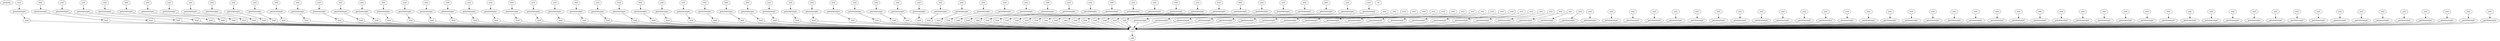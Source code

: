 digraph "DFG for'main' function, BB 3" {
    node [fontcolor=black]
    property [mul=2,lf=1.5]
    0 [ label = sext ];
    1 [ label = getelementptr ];
    0 -> 1 [name = 0];
    2 [ label = load ];
    1 -> 2 [name = 0];
    3 [ label = sext ];
    4 [ label = getelementptr ];
    3 -> 4 [name = 0];
    5 [ label = load ];
    4 -> 5 [name = 0];
    6 [ label = sext ];
    7 [ label = getelementptr ];
    6 -> 7 [name = 0];
    8 [ label = load ];
    7 -> 8 [name = 0];
    9 [ label = sext ];
    10 [ label = getelementptr ];
    9 -> 10 [name = 0];
    11 [ label = load ];
    10 -> 11 [name = 0];
    12 [ label = sext ];
    13 [ label = getelementptr ];
    12 -> 13 [name = 0];
    14 [ label = load ];
    13 -> 14 [name = 0];
    15 [ label = sext ];
    16 [ label = getelementptr ];
    15 -> 16 [name = 0];
    17 [ label = load ];
    16 -> 17 [name = 0];
    18 [ label = sext ];
    19 [ label = getelementptr ];
    18 -> 19 [name = 0];
    20 [ label = load ];
    19 -> 20 [name = 0];
    21 [ label = sext ];
    22 [ label = getelementptr ];
    21 -> 22 [name = 0];
    23 [ label = load ];
    22 -> 23 [name = 0];
    24 [ label = sext ];
    25 [ label = getelementptr ];
    24 -> 25 [name = 0];
    26 [ label = load ];
    25 -> 26 [name = 0];
    27 [ label = sext ];
    28 [ label = getelementptr ];
    27 -> 28 [name = 0];
    29 [ label = load ];
    28 -> 29 [name = 0];
    30 [ label = sext ];
    31 [ label = getelementptr ];
    30 -> 31 [name = 0];
    32 [ label = load ];
    31 -> 32 [name = 0];
    33 [ label = sext ];
    34 [ label = getelementptr ];
    33 -> 34 [name = 0];
    35 [ label = load ];
    34 -> 35 [name = 0];
    36 [ label = sext ];
    37 [ label = getelementptr ];
    36 -> 37 [name = 0];
    38 [ label = load ];
    37 -> 38 [name = 0];
    39 [ label = sext ];
    40 [ label = getelementptr ];
    39 -> 40 [name = 0];
    41 [ label = load ];
    40 -> 41 [name = 0];
    42 [ label = sext ];
    43 [ label = getelementptr ];
    42 -> 43 [name = 0];
    44 [ label = load ];
    43 -> 44 [name = 0];
    45 [ label = sext ];
    46 [ label = getelementptr ];
    45 -> 46 [name = 0];
    47 [ label = load ];
    46 -> 47 [name = 0];
    48 [ label = sext ];
    49 [ label = getelementptr ];
    48 -> 49 [name = 0];
    50 [ label = load ];
    49 -> 50 [name = 0];
    51 [ label = sext ];
    52 [ label = getelementptr ];
    51 -> 52 [name = 0];
    53 [ label = load ];
    52 -> 53 [name = 0];
    54 [ label = sext ];
    55 [ label = getelementptr ];
    54 -> 55 [name = 0];
    56 [ label = load ];
    55 -> 56 [name = 0];
    57 [ label = sext ];
    58 [ label = getelementptr ];
    57 -> 58 [name = 0];
    59 [ label = load ];
    58 -> 59 [name = 0];
    60 [ label = sext ];
    61 [ label = getelementptr ];
    60 -> 61 [name = 0];
    62 [ label = load ];
    61 -> 62 [name = 0];
    63 [ label = sext ];
    64 [ label = getelementptr ];
    63 -> 64 [name = 0];
    65 [ label = load ];
    64 -> 65 [name = 0];
    66 [ label = sext ];
    67 [ label = getelementptr ];
    66 -> 67 [name = 0];
    68 [ label = load ];
    67 -> 68 [name = 0];
    69 [ label = sext ];
    70 [ label = getelementptr ];
    69 -> 70 [name = 0];
    71 [ label = load ];
    70 -> 71 [name = 0];
    72 [ label = sext ];
    73 [ label = getelementptr ];
    72 -> 73 [name = 0];
    74 [ label = load ];
    73 -> 74 [name = 0];
    75 [ label = sext ];
    76 [ label = getelementptr ];
    75 -> 76 [name = 0];
    77 [ label = load ];
    76 -> 77 [name = 0];
    78 [ label = sext ];
    79 [ label = getelementptr ];
    78 -> 79 [name = 0];
    80 [ label = load ];
    79 -> 80 [name = 0];
    81 [ label = sext ];
    82 [ label = getelementptr ];
    81 -> 82 [name = 0];
    83 [ label = load ];
    82 -> 83 [name = 0];
    84 [ label = sext ];
    85 [ label = getelementptr ];
    84 -> 85 [name = 0];
    86 [ label = load ];
    85 -> 86 [name = 0];
    87 [ label = sext ];
    88 [ label = getelementptr ];
    87 -> 88 [name = 0];
    89 [ label = load ];
    88 -> 89 [name = 0];
    90 [ label = sext ];
    91 [ label = getelementptr ];
    90 -> 91 [name = 0];
    92 [ label = load ];
    91 -> 92 [name = 0];
    93 [ label = sext ];
    94 [ label = getelementptr ];
    93 -> 94 [name = 0];
    95 [ label = load ];
    94 -> 95 [name = 0];
    96 [ label = sext ];
    97 [ label = getelementptr ];
    96 -> 97 [name = 0];
    98 [ label = load ];
    97 -> 98 [name = 0];
    99 [ label = sext ];
    100 [ label = getelementptr ];
    99 -> 100 [name = 0];
    101 [ label = load ];
    100 -> 101 [name = 0];
    102 [ label = sext ];
    103 [ label = getelementptr ];
    102 -> 103 [name = 0];
    104 [ label = load ];
    103 -> 104 [name = 0];
    105 [ label = sext ];
    106 [ label = getelementptr ];
    105 -> 106 [name = 0];
    107 [ label = load ];
    106 -> 107 [name = 0];
    108 [ label = sext ];
    109 [ label = getelementptr ];
    108 -> 109 [name = 0];
    110 [ label = load ];
    109 -> 110 [name = 0];
    111 [ label = sext ];
    112 [ label = getelementptr ];
    111 -> 112 [name = 0];
    113 [ label = load ];
    112 -> 113 [name = 0];
    114 [ label = sext ];
    115 [ label = getelementptr ];
    114 -> 115 [name = 0];
    116 [ label = load ];
    115 -> 116 [name = 0];
    117 [ label = sext ];
    118 [ label = getelementptr ];
    117 -> 118 [name = 0];
    119 [ label = load ];
    118 -> 119 [name = 0];
    120 [ label = sext ];
    121 [ label = getelementptr ];
    120 -> 121 [name = 0];
    122 [ label = load ];
    121 -> 122 [name = 0];
    123 [ label = sext ];
    124 [ label = getelementptr ];
    123 -> 124 [name = 0];
    125 [ label = load ];
    124 -> 125 [name = 0];
    126 [ label = sext ];
    127 [ label = getelementptr ];
    126 -> 127 [name = 0];
    128 [ label = load ];
    127 -> 128 [name = 0];
    129 [ label = sext ];
    130 [ label = getelementptr ];
    129 -> 130 [name = 0];
    131 [ label = load ];
    130 -> 131 [name = 0];
    132 [ label = sext ];
    133 [ label = getelementptr ];
    132 -> 133 [name = 0];
    134 [ label = load ];
    133 -> 134 [name = 0];
    135 [ label = sext ];
    136 [ label = getelementptr ];
    135 -> 136 [name = 0];
    137 [ label = load ];
    136 -> 137 [name = 0];
    138 [ label = sext ];
    139 [ label = getelementptr ];
    138 -> 139 [name = 0];
    140 [ label = load ];
    139 -> 140 [name = 0];
    141 [ label = sext ];
    142 [ label = getelementptr ];
    141 -> 142 [name = 0];
    143 [ label = load ];
    142 -> 143 [name = 0];
    144 [ label = sext ];
    145 [ label = getelementptr ];
    144 -> 145 [name = 0];
    146 [ label = load ];
    145 -> 146 [name = 0];
    147 [ label = sext ];
    148 [ label = getelementptr ];
    147 -> 148 [name = 0];
    149 [ label = load ];
    148 -> 149 [name = 0];
    150 [ label = sext ];
    151 [ label = getelementptr ];
    150 -> 151 [name = 0];
    152 [ label = load ];
    151 -> 152 [name = 0];
    153 [ label = sext ];
    154 [ label = getelementptr ];
    153 -> 154 [name = 0];
    155 [ label = load ];
    154 -> 155 [name = 0];
    156 [ label = sext ];
    157 [ label = getelementptr ];
    156 -> 157 [name = 0];
    158 [ label = load ];
    157 -> 158 [name = 0];
    159 [ label = sext ];
    160 [ label = getelementptr ];
    159 -> 160 [name = 0];
    161 [ label = load ];
    160 -> 161 [name = 0];
    162 [ label = sext ];
    163 [ label = getelementptr ];
    162 -> 163 [name = 0];
    164 [ label = load ];
    163 -> 164 [name = 0];
    165 [ label = sext ];
    166 [ label = getelementptr ];
    165 -> 166 [name = 0];
    167 [ label = load ];
    166 -> 167 [name = 0];
    168 [ label = sext ];
    169 [ label = getelementptr ];
    168 -> 169 [name = 0];
    170 [ label = load ];
    169 -> 170 [name = 0];
    171 [ label = sext ];
    172 [ label = getelementptr ];
    171 -> 172 [name = 0];
    173 [ label = load ];
    172 -> 173 [name = 0];
    174 [ label = sext ];
    175 [ label = getelementptr ];
    174 -> 175 [name = 0];
    176 [ label = load ];
    175 -> 176 [name = 0];
    177 [ label = sext ];
    178 [ label = getelementptr ];
    177 -> 178 [name = 0];
    179 [ label = load ];
    178 -> 179 [name = 0];
    180 [ label = sext ];
    181 [ label = getelementptr ];
    180 -> 181 [name = 0];
    182 [ label = load ];
    181 -> 182 [name = 0];
    183 [ label = sext ];
    184 [ label = getelementptr ];
    183 -> 184 [name = 0];
    185 [ label = load ];
    184 -> 185 [name = 0];
    186 [ label = sext ];
    187 [ label = getelementptr ];
    186 -> 187 [name = 0];
    188 [ label = load ];
    187 -> 188 [name = 0];
    189 [ label = sext ];
    190 [ label = getelementptr ];
    189 -> 190 [name = 0];
    191 [ label = load ];
    190 -> 191 [name = 0];
    192 [ label = sext ];
    193 [ label = getelementptr ];
    192 -> 193 [name = 0];
    194 [ label = sext ];
    195 [ label = getelementptr ];
    194 -> 195 [name = 0];
    196 [ label = sext ];
    197 [ label = getelementptr ];
    196 -> 197 [name = 0];
    198 [ label = sext ];
    199 [ label = getelementptr ];
    198 -> 199 [name = 0];
    200 [ label = sext ];
    201 [ label = getelementptr ];
    200 -> 201 [name = 0];
    202 [ label = sext ];
    203 [ label = getelementptr ];
    202 -> 203 [name = 0];
    204 [ label = sext ];
    205 [ label = getelementptr ];
    204 -> 205 [name = 0];
    206 [ label = sext ];
    207 [ label = getelementptr ];
    206 -> 207 [name = 0];
    208 [ label = sext ];
    209 [ label = getelementptr ];
    208 -> 209 [name = 0];
    210 [ label = sext ];
    211 [ label = getelementptr ];
    210 -> 211 [name = 0];
    212 [ label = sext ];
    213 [ label = getelementptr ];
    212 -> 213 [name = 0];
    214 [ label = sext ];
    215 [ label = getelementptr ];
    214 -> 215 [name = 0];
    216 [ label = sext ];
    217 [ label = getelementptr ];
    216 -> 217 [name = 0];
    218 [ label = sext ];
    219 [ label = getelementptr ];
    218 -> 219 [name = 0];
    220 [ label = sext ];
    221 [ label = getelementptr ];
    220 -> 221 [name = 0];
    222 [ label = sext ];
    223 [ label = getelementptr ];
    222 -> 223 [name = 0];
    224 [ label = sext ];
    225 [ label = getelementptr ];
    224 -> 225 [name = 0];
    226 [ label = sext ];
    227 [ label = getelementptr ];
    226 -> 227 [name = 0];
    228 [ label = sext ];
    229 [ label = getelementptr ];
    228 -> 229 [name = 0];
    230 [ label = sext ];
    231 [ label = getelementptr ];
    230 -> 231 [name = 0];
    232 [ label = sext ];
    233 [ label = getelementptr ];
    232 -> 233 [name = 0];
    234 [ label = sext ];
    235 [ label = getelementptr ];
    234 -> 235 [name = 0];
    236 [ label = sext ];
    237 [ label = getelementptr ];
    236 -> 237 [name = 0];
    238 [ label = sext ];
    239 [ label = getelementptr ];
    238 -> 239 [name = 0];
    240 [ label = sext ];
    241 [ label = getelementptr ];
    240 -> 241 [name = 0];
    242 [ label = sext ];
    243 [ label = getelementptr ];
    242 -> 243 [name = 0];
    244 [ label = sext ];
    245 [ label = getelementptr ];
    244 -> 245 [name = 0];
    246 [ label = sext ];
    247 [ label = getelementptr ];
    246 -> 247 [name = 0];
    248 [ label = sext ];
    249 [ label = getelementptr ];
    248 -> 249 [name = 0];
    250 [ label = sext ];
    251 [ label = getelementptr ];
    250 -> 251 [name = 0];
    252 [ label = sext ];
    253 [ label = getelementptr ];
    252 -> 253 [name = 0];
    254 [ label = sext ];
    255 [ label = getelementptr ];
    254 -> 255 [name = 0];
    256 [ label = sext ];
    257 [ label = getelementptr ];
    256 -> 257 [name = 0];
    258 [ label = sext ];
    259 [ label = getelementptr ];
    258 -> 259 [name = 0];
    260 [ label = sext ];
    261 [ label = getelementptr ];
    260 -> 261 [name = 0];
    262 [ label = sext ];
    263 [ label = getelementptr ];
    262 -> 263 [name = 0];
    264 [ label = sext ];
    265 [ label = getelementptr ];
    264 -> 265 [name = 0];
    266 [ label = sext ];
    267 [ label = getelementptr ];
    266 -> 267 [name = 0];
    268 [ label = sext ];
    269 [ label = getelementptr ];
    268 -> 269 [name = 0];
    270 [ label = sext ];
    271 [ label = getelementptr ];
    270 -> 271 [name = 0];
    272 [ label = sext ];
    273 [ label = getelementptr ];
    272 -> 273 [name = 0];
    274 [ label = sext ];
    275 [ label = getelementptr ];
    274 -> 275 [name = 0];
    276 [ label = sext ];
    277 [ label = getelementptr ];
    276 -> 277 [name = 0];
    278 [ label = sext ];
    279 [ label = getelementptr ];
    278 -> 279 [name = 0];
    280 [ label = sext ];
    281 [ label = getelementptr ];
    280 -> 281 [name = 0];
    282 [ label = sext ];
    283 [ label = getelementptr ];
    282 -> 283 [name = 0];
    284 [ label = sext ];
    285 [ label = getelementptr ];
    284 -> 285 [name = 0];
    286 [ label = sext ];
    287 [ label = getelementptr ];
    286 -> 287 [name = 0];
    288 [ label = sext ];
    289 [ label = getelementptr ];
    288 -> 289 [name = 0];
    290 [ label = sext ];
    291 [ label = getelementptr ];
    290 -> 291 [name = 0];
    292 [ label = sext ];
    293 [ label = getelementptr ];
    292 -> 293 [name = 0];
    294 [ label = sext ];
    295 [ label = getelementptr ];
    294 -> 295 [name = 0];
    296 [ label = sext ];
    297 [ label = getelementptr ];
    296 -> 297 [name = 0];
    298 [ label = sext ];
    299 [ label = getelementptr ];
    298 -> 299 [name = 0];
    300 [ label = sext ];
    301 [ label = getelementptr ];
    300 -> 301 [name = 0];
    302 [ label = sext ];
    303 [ label = getelementptr ];
    302 -> 303 [name = 0];
    304 [ label = sext ];
    305 [ label = getelementptr ];
    304 -> 305 [name = 0];
    306 [ label = sext ];
    307 [ label = getelementptr ];
    306 -> 307 [name = 0];
    308 [ label = sext ];
    309 [ label = getelementptr ];
    308 -> 309 [name = 0];
    310 [ label = sext ];
    311 [ label = getelementptr ];
    310 -> 311 [name = 0];
    312 [ label = sext ];
    313 [ label = getelementptr ];
    312 -> 313 [name = 0];
    314 [ label = sext ];
    315 [ label = getelementptr ];
    314 -> 315 [name = 0];
    316 [ label = sext ];
    317 [ label = getelementptr ];
    316 -> 317 [name = 0];
    318 [ label = sext ];
    319 [ label = getelementptr ];
    318 -> 319 [name = 0];
    320 [ label = call ];
    2 -> 320 [name = 0];
    5 -> 320 [name = 1];
    8 -> 320 [name = 2];
    11 -> 320 [name = 3];
    14 -> 320 [name = 4];
    17 -> 320 [name = 5];
    20 -> 320 [name = 6];
    23 -> 320 [name = 7];
    26 -> 320 [name = 8];
    29 -> 320 [name = 9];
    32 -> 320 [name = 10];
    35 -> 320 [name = 11];
    38 -> 320 [name = 12];
    41 -> 320 [name = 13];
    44 -> 320 [name = 14];
    47 -> 320 [name = 15];
    50 -> 320 [name = 16];
    53 -> 320 [name = 17];
    56 -> 320 [name = 18];
    59 -> 320 [name = 19];
    62 -> 320 [name = 20];
    65 -> 320 [name = 21];
    68 -> 320 [name = 22];
    71 -> 320 [name = 23];
    74 -> 320 [name = 24];
    77 -> 320 [name = 25];
    80 -> 320 [name = 26];
    83 -> 320 [name = 27];
    86 -> 320 [name = 28];
    89 -> 320 [name = 29];
    92 -> 320 [name = 30];
    95 -> 320 [name = 31];
    98 -> 320 [name = 32];
    101 -> 320 [name = 33];
    104 -> 320 [name = 34];
    107 -> 320 [name = 35];
    110 -> 320 [name = 36];
    113 -> 320 [name = 37];
    116 -> 320 [name = 38];
    119 -> 320 [name = 39];
    122 -> 320 [name = 40];
    125 -> 320 [name = 41];
    128 -> 320 [name = 42];
    131 -> 320 [name = 43];
    134 -> 320 [name = 44];
    137 -> 320 [name = 45];
    140 -> 320 [name = 46];
    143 -> 320 [name = 47];
    146 -> 320 [name = 48];
    149 -> 320 [name = 49];
    152 -> 320 [name = 50];
    155 -> 320 [name = 51];
    158 -> 320 [name = 52];
    161 -> 320 [name = 53];
    164 -> 320 [name = 54];
    167 -> 320 [name = 55];
    170 -> 320 [name = 56];
    173 -> 320 [name = 57];
    176 -> 320 [name = 58];
    179 -> 320 [name = 59];
    182 -> 320 [name = 60];
    185 -> 320 [name = 61];
    188 -> 320 [name = 62];
    191 -> 320 [name = 63];
    193 -> 320 [name = 64];
    195 -> 320 [name = 65];
    197 -> 320 [name = 66];
    199 -> 320 [name = 67];
    201 -> 320 [name = 68];
    203 -> 320 [name = 69];
    205 -> 320 [name = 70];
    207 -> 320 [name = 71];
    209 -> 320 [name = 72];
    211 -> 320 [name = 73];
    213 -> 320 [name = 74];
    215 -> 320 [name = 75];
    217 -> 320 [name = 76];
    219 -> 320 [name = 77];
    221 -> 320 [name = 78];
    223 -> 320 [name = 79];
    225 -> 320 [name = 80];
    227 -> 320 [name = 81];
    229 -> 320 [name = 82];
    231 -> 320 [name = 83];
    233 -> 320 [name = 84];
    235 -> 320 [name = 85];
    237 -> 320 [name = 86];
    239 -> 320 [name = 87];
    241 -> 320 [name = 88];
    243 -> 320 [name = 89];
    245 -> 320 [name = 90];
    247 -> 320 [name = 91];
    249 -> 320 [name = 92];
    251 -> 320 [name = 93];
    253 -> 320 [name = 94];
    255 -> 320 [name = 95];
    257 -> 320 [name = 96];
    259 -> 320 [name = 97];
    261 -> 320 [name = 98];
    263 -> 320 [name = 99];
    265 -> 320 [name = 100];
    267 -> 320 [name = 101];
    269 -> 320 [name = 102];
    271 -> 320 [name = 103];
    273 -> 320 [name = 104];
    275 -> 320 [name = 105];
    277 -> 320 [name = 106];
    279 -> 320 [name = 107];
    281 -> 320 [name = 108];
    283 -> 320 [name = 109];
    285 -> 320 [name = 110];
    287 -> 320 [name = 111];
    289 -> 320 [name = 112];
    291 -> 320 [name = 113];
    293 -> 320 [name = 114];
    295 -> 320 [name = 115];
    297 -> 320 [name = 116];
    299 -> 320 [name = 117];
    301 -> 320 [name = 118];
    303 -> 320 [name = 119];
    305 -> 320 [name = 120];
    307 -> 320 [name = 121];
    309 -> 320 [name = 122];
    311 -> 320 [name = 123];
    313 -> 320 [name = 124];
    315 -> 320 [name = 125];
    317 -> 320 [name = 126];
    319 -> 320 [name = 127];
    321 [ label = add ];
    320 -> 321 [name = 1];
    322 [ label = br ];
}
